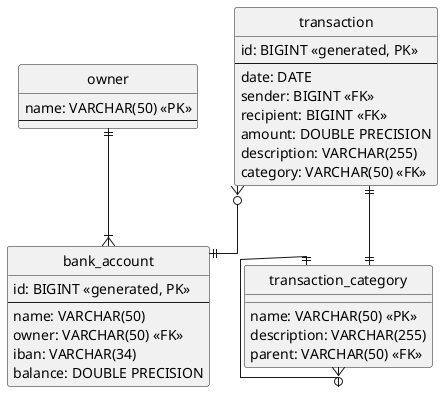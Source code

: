 @startuml
hide circle
skinparam linetype ortho

entity "owner" {
    name: VARCHAR(50) <<PK>>
    --
}

entity "bank_account" {
    id: BIGINT <<generated, PK>>
    --
    name: VARCHAR(50)
    owner: VARCHAR(50) <<FK>>
    iban: VARCHAR(34)
    balance: DOUBLE PRECISION
}

entity "transaction" {
    id: BIGINT <<generated, PK>>
    --
    date: DATE
    sender: BIGINT <<FK>>
    recipient: BIGINT <<FK>>
    amount: DOUBLE PRECISION
    description: VARCHAR(255)
    category: VARCHAR(50) <<FK>>
}

entity "transaction_category" {
    name: VARCHAR(50) <<PK>>
    description: VARCHAR(255)
    parent: VARCHAR(50) <<FK>>
}

"owner" ||--|{ "bank_account"
"transaction" }o--|| "bank_account"
"transaction" ||--|| "transaction_category"
"transaction_category" ||--o{ "transaction_category"

@enduml